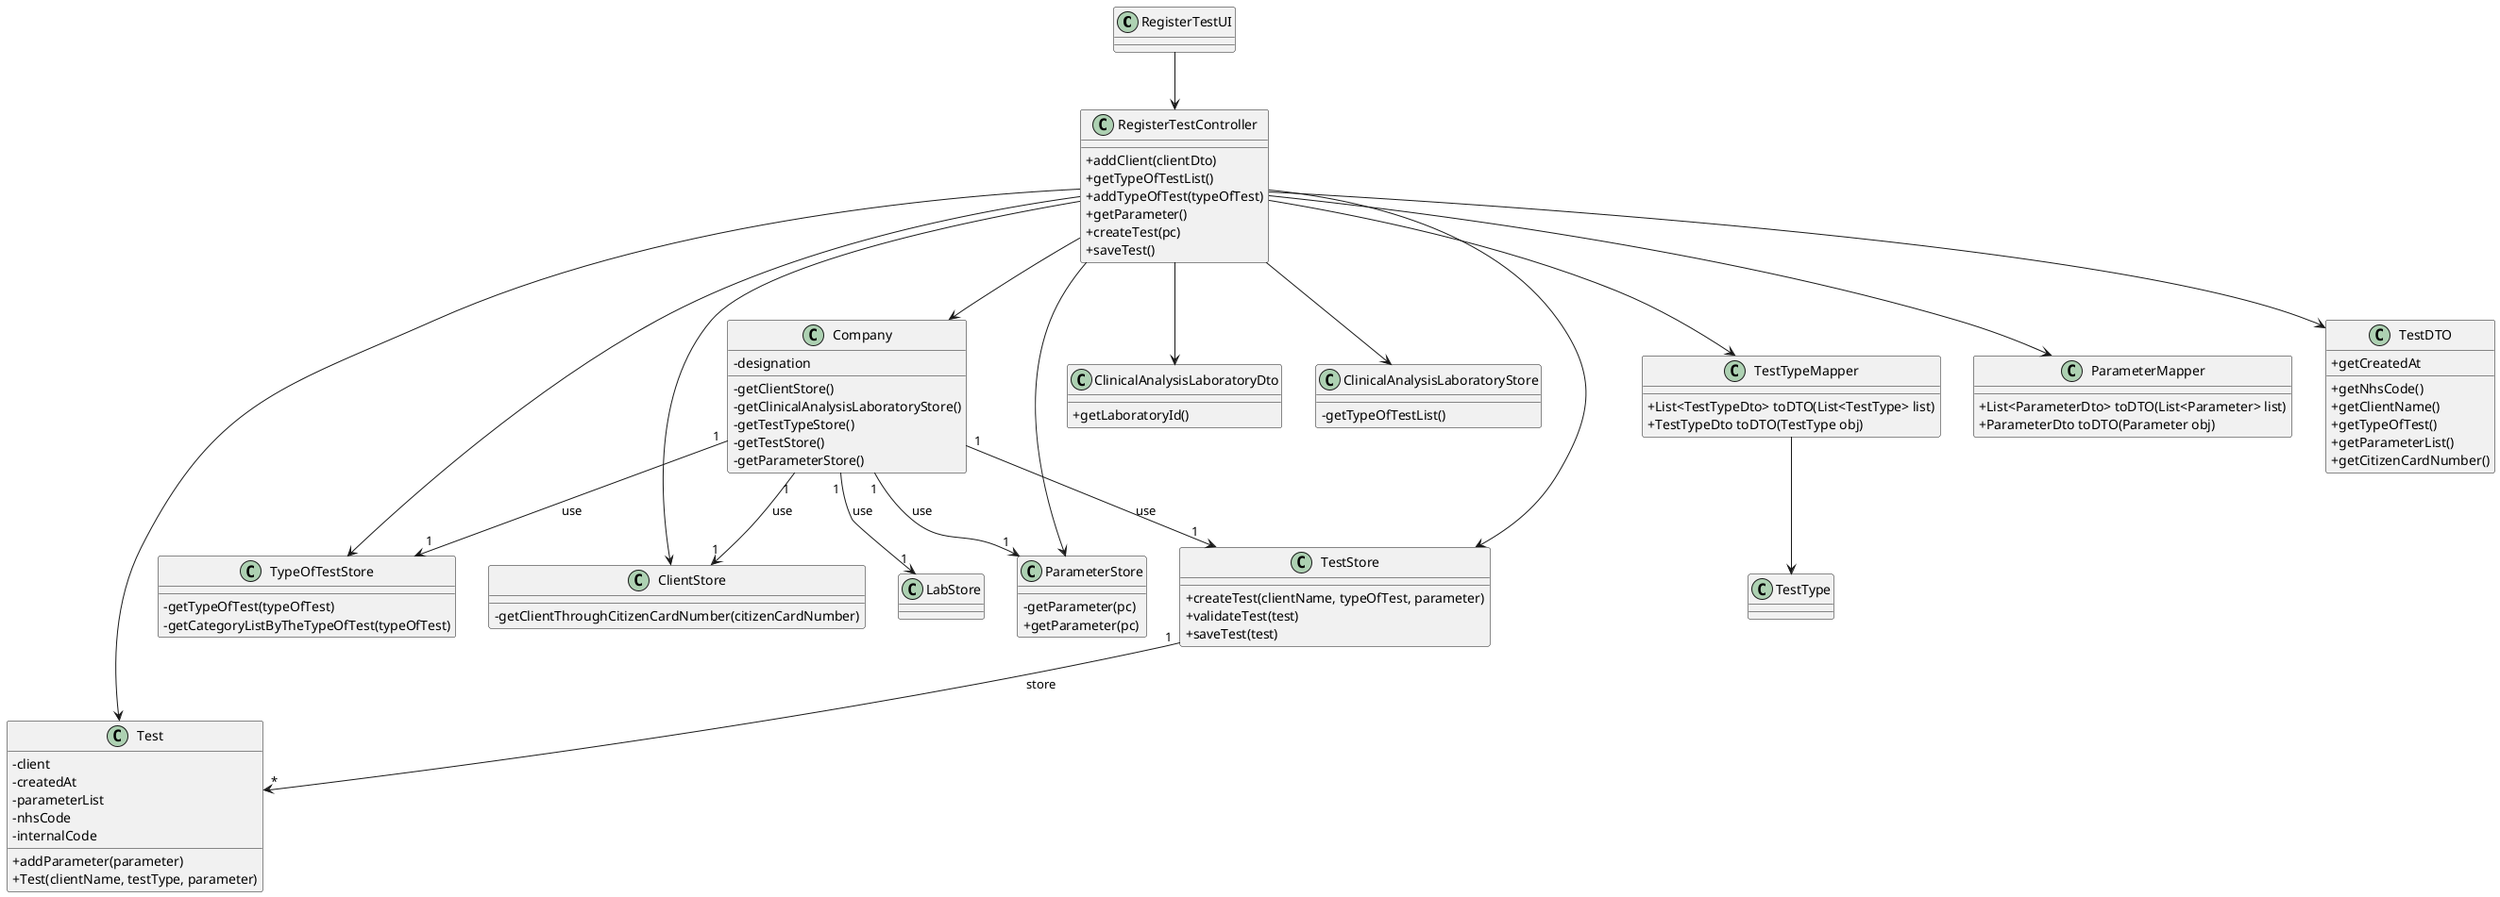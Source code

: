 @startuml
skinparam classAttributeIconSize 0


class RegisterTestUI {
}


class Test {
- client
- createdAt
- parameterList
- nhsCode
- internalCode
+ addParameter(parameter)
+ Test(clientName, testType, parameter)
}


class ParameterStore {
- getParameter(pc)
 }


class TypeOfTestStore {
- getTypeOfTest(typeOfTest)
- getCategoryListByTheTypeOfTest(typeOfTest)
}


class ClientStore {
- getClientThroughCitizenCardNumber(citizenCardNumber)
}


class Company {
- designation
- getClientStore()
- getClinicalAnalysisLaboratoryStore()
- getTestTypeStore()
- getTestStore()
- getParameterStore()
}

class ClinicalAnalysisLaboratoryDto {
+ getLaboratoryId()
}


class ClinicalAnalysisLaboratoryStore {
- getTypeOfTestList()
}


class RegisterTestController {
  + addClient(clientDto)
  + getTypeOfTestList()
  + addTypeOfTest(typeOfTest)
  + getParameter()
  + createTest(pc)
  + saveTest()
}


class TestStore {
    + createTest(clientName, typeOfTest, parameter)
    + validateTest(test)
    + saveTest(test)
}

class TestTypeMapper {
  + List<TestTypeDto> toDTO(List<TestType> list)
  + TestTypeDto toDTO(TestType obj)
}

class ParameterMapper {
  + List<ParameterDto> toDTO(List<Parameter> list)
  + ParameterDto toDTO(Parameter obj)
}


class ParameterStore {
 + getParameter(pc)
}


class TestDTO {
 + getNhsCode()
 + getClientName()
 + getTypeOfTest()
 + getParameterList()
 + getCreatedAt
 + getCitizenCardNumber()
}

RegisterTestUI --> RegisterTestController
RegisterTestController --> Company

RegisterTestController --> ClientStore
RegisterTestController --> Test
RegisterTestController --> ParameterMapper
RegisterTestController --> TestTypeMapper
RegisterTestController --> ClinicalAnalysisLaboratoryStore
RegisterTestController --> TestStore
RegisterTestController --> TypeOfTestStore
RegisterTestController --> TestDTO
RegisterTestController --> ParameterStore
RegisterTestController --> ClinicalAnalysisLaboratoryDto

TestTypeMapper --> TestType
TestStore"1" --> "*"Test : store


Company "1" --> "1" LabStore : use
Company "1" --> "1" ParameterStore : use
Company "1" --> "1" ClientStore : use
Company "1" --> "1" TypeOfTestStore : use
Company "1" --> "1" TestStore : use





@enduml







